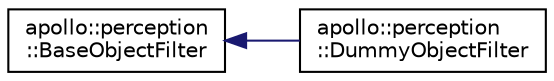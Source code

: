 digraph "Graphical Class Hierarchy"
{
  edge [fontname="Helvetica",fontsize="10",labelfontname="Helvetica",labelfontsize="10"];
  node [fontname="Helvetica",fontsize="10",shape=record];
  rankdir="LR";
  Node1 [label="apollo::perception\l::BaseObjectFilter",height=0.2,width=0.4,color="black", fillcolor="white", style="filled",URL="$classapollo_1_1perception_1_1BaseObjectFilter.html"];
  Node1 -> Node2 [dir="back",color="midnightblue",fontsize="10",style="solid",fontname="Helvetica"];
  Node2 [label="apollo::perception\l::DummyObjectFilter",height=0.2,width=0.4,color="black", fillcolor="white", style="filled",URL="$classapollo_1_1perception_1_1DummyObjectFilter.html"];
}
